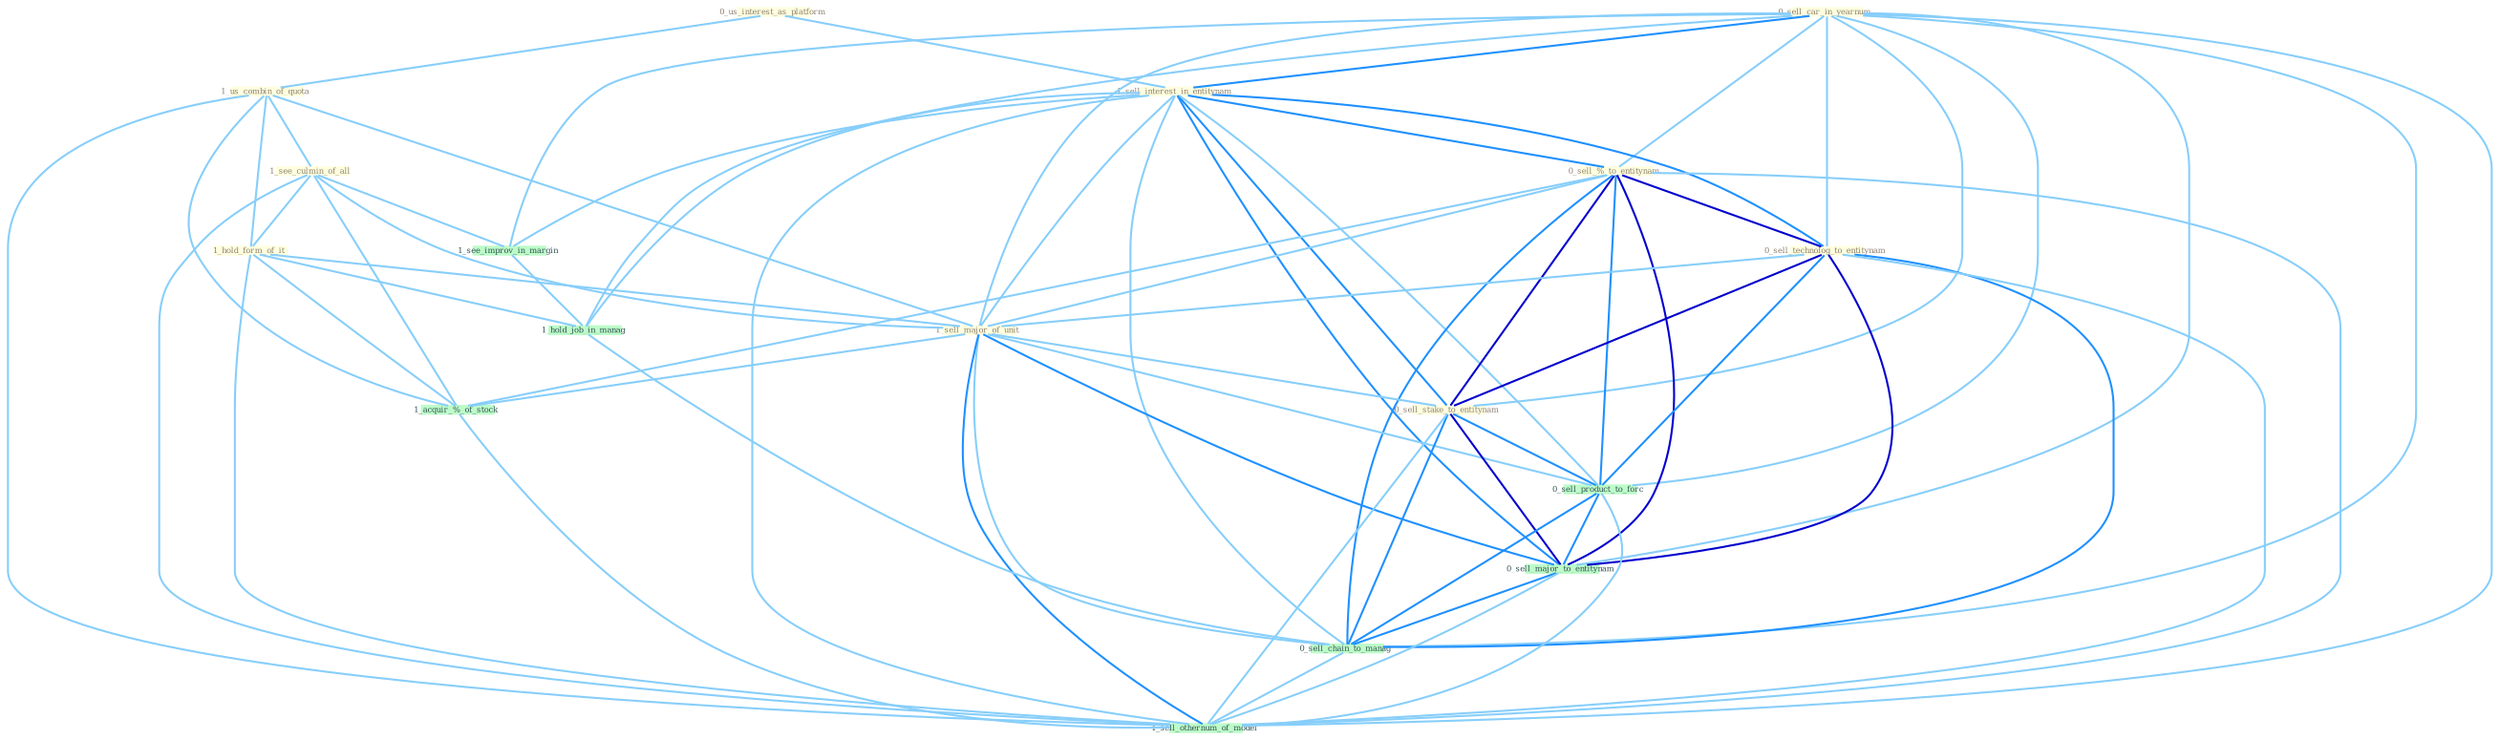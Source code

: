 Graph G{ 
    node
    [shape=polygon,style=filled,width=.5,height=.06,color="#BDFCC9",fixedsize=true,fontsize=4,
    fontcolor="#2f4f4f"];
    {node
    [color="#ffffe0", fontcolor="#8b7d6b"] "0_us_interest_as_platform " "0_sell_car_in_yearnum " "1_us_combin_of_quota " "1_sell_interest_in_entitynam " "0_sell_%_to_entitynam " "1_see_culmin_of_all " "1_hold_form_of_it " "0_sell_technolog_to_entitynam " "1_sell_major_of_unit " "0_sell_stake_to_entitynam "}
{node [color="#fff0f5", fontcolor="#b22222"]}
edge [color="#B0E2FF"];

	"0_us_interest_as_platform " -- "1_us_combin_of_quota " [w="1", color="#87cefa" ];
	"0_us_interest_as_platform " -- "1_sell_interest_in_entitynam " [w="1", color="#87cefa" ];
	"0_sell_car_in_yearnum " -- "1_sell_interest_in_entitynam " [w="2", color="#1e90ff" , len=0.8];
	"0_sell_car_in_yearnum " -- "0_sell_%_to_entitynam " [w="1", color="#87cefa" ];
	"0_sell_car_in_yearnum " -- "0_sell_technolog_to_entitynam " [w="1", color="#87cefa" ];
	"0_sell_car_in_yearnum " -- "1_sell_major_of_unit " [w="1", color="#87cefa" ];
	"0_sell_car_in_yearnum " -- "0_sell_stake_to_entitynam " [w="1", color="#87cefa" ];
	"0_sell_car_in_yearnum " -- "1_see_improv_in_margin " [w="1", color="#87cefa" ];
	"0_sell_car_in_yearnum " -- "1_hold_job_in_manag " [w="1", color="#87cefa" ];
	"0_sell_car_in_yearnum " -- "0_sell_product_to_forc " [w="1", color="#87cefa" ];
	"0_sell_car_in_yearnum " -- "0_sell_major_to_entitynam " [w="1", color="#87cefa" ];
	"0_sell_car_in_yearnum " -- "0_sell_chain_to_manag " [w="1", color="#87cefa" ];
	"0_sell_car_in_yearnum " -- "1_sell_othernum_of_model " [w="1", color="#87cefa" ];
	"1_us_combin_of_quota " -- "1_see_culmin_of_all " [w="1", color="#87cefa" ];
	"1_us_combin_of_quota " -- "1_hold_form_of_it " [w="1", color="#87cefa" ];
	"1_us_combin_of_quota " -- "1_sell_major_of_unit " [w="1", color="#87cefa" ];
	"1_us_combin_of_quota " -- "1_acquir_%_of_stock " [w="1", color="#87cefa" ];
	"1_us_combin_of_quota " -- "1_sell_othernum_of_model " [w="1", color="#87cefa" ];
	"1_sell_interest_in_entitynam " -- "0_sell_%_to_entitynam " [w="2", color="#1e90ff" , len=0.8];
	"1_sell_interest_in_entitynam " -- "0_sell_technolog_to_entitynam " [w="2", color="#1e90ff" , len=0.8];
	"1_sell_interest_in_entitynam " -- "1_sell_major_of_unit " [w="1", color="#87cefa" ];
	"1_sell_interest_in_entitynam " -- "0_sell_stake_to_entitynam " [w="2", color="#1e90ff" , len=0.8];
	"1_sell_interest_in_entitynam " -- "1_see_improv_in_margin " [w="1", color="#87cefa" ];
	"1_sell_interest_in_entitynam " -- "1_hold_job_in_manag " [w="1", color="#87cefa" ];
	"1_sell_interest_in_entitynam " -- "0_sell_product_to_forc " [w="1", color="#87cefa" ];
	"1_sell_interest_in_entitynam " -- "0_sell_major_to_entitynam " [w="2", color="#1e90ff" , len=0.8];
	"1_sell_interest_in_entitynam " -- "0_sell_chain_to_manag " [w="1", color="#87cefa" ];
	"1_sell_interest_in_entitynam " -- "1_sell_othernum_of_model " [w="1", color="#87cefa" ];
	"0_sell_%_to_entitynam " -- "0_sell_technolog_to_entitynam " [w="3", color="#0000cd" , len=0.6];
	"0_sell_%_to_entitynam " -- "1_sell_major_of_unit " [w="1", color="#87cefa" ];
	"0_sell_%_to_entitynam " -- "0_sell_stake_to_entitynam " [w="3", color="#0000cd" , len=0.6];
	"0_sell_%_to_entitynam " -- "1_acquir_%_of_stock " [w="1", color="#87cefa" ];
	"0_sell_%_to_entitynam " -- "0_sell_product_to_forc " [w="2", color="#1e90ff" , len=0.8];
	"0_sell_%_to_entitynam " -- "0_sell_major_to_entitynam " [w="3", color="#0000cd" , len=0.6];
	"0_sell_%_to_entitynam " -- "0_sell_chain_to_manag " [w="2", color="#1e90ff" , len=0.8];
	"0_sell_%_to_entitynam " -- "1_sell_othernum_of_model " [w="1", color="#87cefa" ];
	"1_see_culmin_of_all " -- "1_hold_form_of_it " [w="1", color="#87cefa" ];
	"1_see_culmin_of_all " -- "1_sell_major_of_unit " [w="1", color="#87cefa" ];
	"1_see_culmin_of_all " -- "1_see_improv_in_margin " [w="1", color="#87cefa" ];
	"1_see_culmin_of_all " -- "1_acquir_%_of_stock " [w="1", color="#87cefa" ];
	"1_see_culmin_of_all " -- "1_sell_othernum_of_model " [w="1", color="#87cefa" ];
	"1_hold_form_of_it " -- "1_sell_major_of_unit " [w="1", color="#87cefa" ];
	"1_hold_form_of_it " -- "1_acquir_%_of_stock " [w="1", color="#87cefa" ];
	"1_hold_form_of_it " -- "1_hold_job_in_manag " [w="1", color="#87cefa" ];
	"1_hold_form_of_it " -- "1_sell_othernum_of_model " [w="1", color="#87cefa" ];
	"0_sell_technolog_to_entitynam " -- "1_sell_major_of_unit " [w="1", color="#87cefa" ];
	"0_sell_technolog_to_entitynam " -- "0_sell_stake_to_entitynam " [w="3", color="#0000cd" , len=0.6];
	"0_sell_technolog_to_entitynam " -- "0_sell_product_to_forc " [w="2", color="#1e90ff" , len=0.8];
	"0_sell_technolog_to_entitynam " -- "0_sell_major_to_entitynam " [w="3", color="#0000cd" , len=0.6];
	"0_sell_technolog_to_entitynam " -- "0_sell_chain_to_manag " [w="2", color="#1e90ff" , len=0.8];
	"0_sell_technolog_to_entitynam " -- "1_sell_othernum_of_model " [w="1", color="#87cefa" ];
	"1_sell_major_of_unit " -- "0_sell_stake_to_entitynam " [w="1", color="#87cefa" ];
	"1_sell_major_of_unit " -- "1_acquir_%_of_stock " [w="1", color="#87cefa" ];
	"1_sell_major_of_unit " -- "0_sell_product_to_forc " [w="1", color="#87cefa" ];
	"1_sell_major_of_unit " -- "0_sell_major_to_entitynam " [w="2", color="#1e90ff" , len=0.8];
	"1_sell_major_of_unit " -- "0_sell_chain_to_manag " [w="1", color="#87cefa" ];
	"1_sell_major_of_unit " -- "1_sell_othernum_of_model " [w="2", color="#1e90ff" , len=0.8];
	"0_sell_stake_to_entitynam " -- "0_sell_product_to_forc " [w="2", color="#1e90ff" , len=0.8];
	"0_sell_stake_to_entitynam " -- "0_sell_major_to_entitynam " [w="3", color="#0000cd" , len=0.6];
	"0_sell_stake_to_entitynam " -- "0_sell_chain_to_manag " [w="2", color="#1e90ff" , len=0.8];
	"0_sell_stake_to_entitynam " -- "1_sell_othernum_of_model " [w="1", color="#87cefa" ];
	"1_see_improv_in_margin " -- "1_hold_job_in_manag " [w="1", color="#87cefa" ];
	"1_acquir_%_of_stock " -- "1_sell_othernum_of_model " [w="1", color="#87cefa" ];
	"1_hold_job_in_manag " -- "0_sell_chain_to_manag " [w="1", color="#87cefa" ];
	"0_sell_product_to_forc " -- "0_sell_major_to_entitynam " [w="2", color="#1e90ff" , len=0.8];
	"0_sell_product_to_forc " -- "0_sell_chain_to_manag " [w="2", color="#1e90ff" , len=0.8];
	"0_sell_product_to_forc " -- "1_sell_othernum_of_model " [w="1", color="#87cefa" ];
	"0_sell_major_to_entitynam " -- "0_sell_chain_to_manag " [w="2", color="#1e90ff" , len=0.8];
	"0_sell_major_to_entitynam " -- "1_sell_othernum_of_model " [w="1", color="#87cefa" ];
	"0_sell_chain_to_manag " -- "1_sell_othernum_of_model " [w="1", color="#87cefa" ];
}